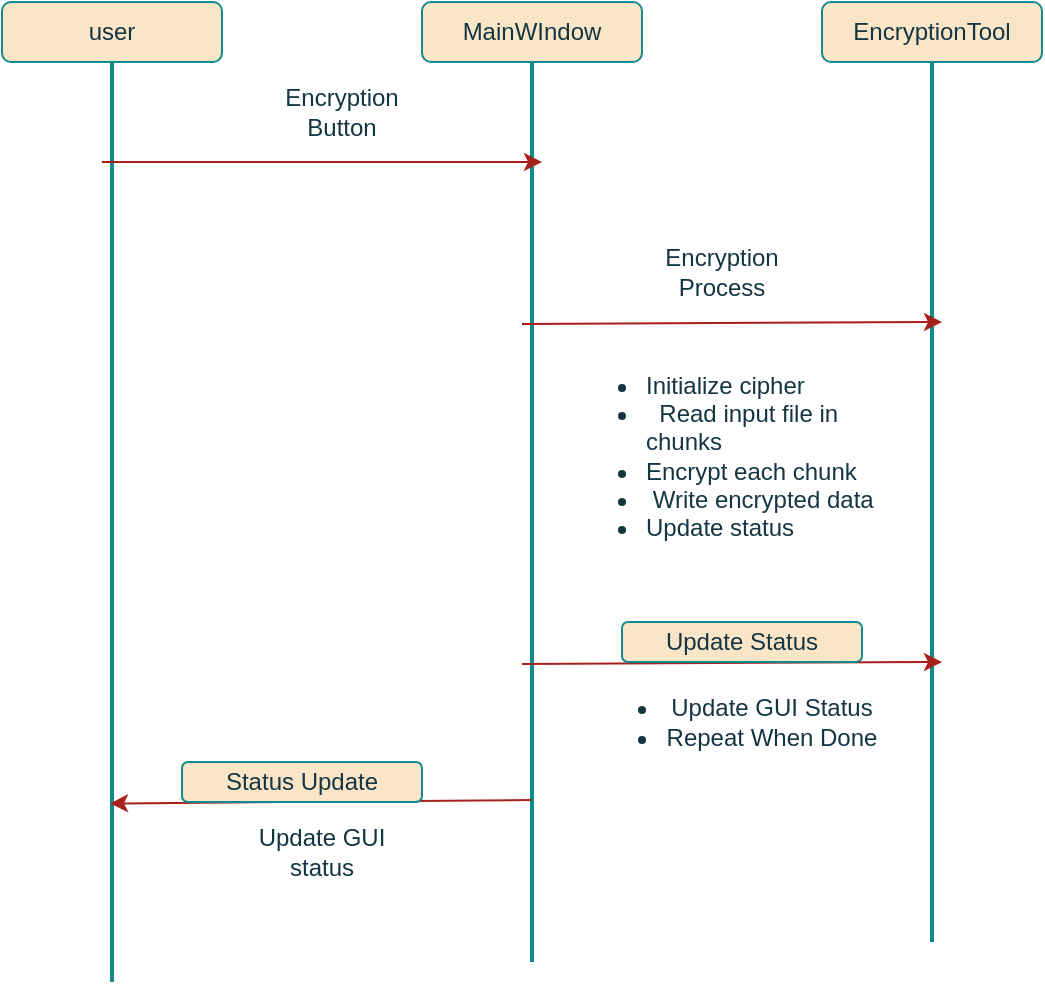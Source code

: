 <mxfile version="23.1.2" type="google">
  <diagram name="Page-1" id="2YBvvXClWsGukQMizWep">
    <mxGraphModel grid="1" page="1" gridSize="10" guides="1" tooltips="1" connect="1" arrows="1" fold="1" pageScale="1" pageWidth="850" pageHeight="1100" math="0" shadow="0">
      <root>
        <mxCell id="0" />
        <mxCell id="1" parent="0" />
        <mxCell id="NmwI4n3WDPNC0sMQpRA4-2" value="user" style="rounded=1;whiteSpace=wrap;html=1;labelBackgroundColor=none;fillColor=#FAE5C7;strokeColor=#0F8B8D;fontColor=#143642;" vertex="1" parent="1">
          <mxGeometry x="50" y="80" width="110" height="30" as="geometry" />
        </mxCell>
        <mxCell id="NmwI4n3WDPNC0sMQpRA4-3" value="MainWIndow" style="rounded=1;whiteSpace=wrap;html=1;labelBackgroundColor=none;fillColor=#FAE5C7;strokeColor=#0F8B8D;fontColor=#143642;" vertex="1" parent="1">
          <mxGeometry x="260" y="80" width="110" height="30" as="geometry" />
        </mxCell>
        <mxCell id="NmwI4n3WDPNC0sMQpRA4-4" value="EncryptionTool" style="rounded=1;whiteSpace=wrap;html=1;labelBackgroundColor=none;fillColor=#FAE5C7;strokeColor=#0F8B8D;fontColor=#143642;" vertex="1" parent="1">
          <mxGeometry x="460" y="80" width="110" height="30" as="geometry" />
        </mxCell>
        <mxCell id="NmwI4n3WDPNC0sMQpRA4-9" value="" style="line;strokeWidth=2;direction=south;html=1;labelBackgroundColor=none;fillColor=#FAE5C7;strokeColor=#0F8B8D;fontColor=#143642;" vertex="1" parent="1">
          <mxGeometry x="100" y="110" width="10" height="460" as="geometry" />
        </mxCell>
        <mxCell id="NmwI4n3WDPNC0sMQpRA4-10" value="" style="line;strokeWidth=2;direction=south;html=1;labelBackgroundColor=none;fillColor=#FAE5C7;strokeColor=#0F8B8D;fontColor=#143642;" vertex="1" parent="1">
          <mxGeometry x="310" y="110" width="10" height="450" as="geometry" />
        </mxCell>
        <mxCell id="NmwI4n3WDPNC0sMQpRA4-11" value="" style="line;strokeWidth=2;direction=south;html=1;labelBackgroundColor=none;fillColor=#FAE5C7;strokeColor=#0F8B8D;fontColor=#143642;" vertex="1" parent="1">
          <mxGeometry x="510" y="110" width="10" height="440" as="geometry" />
        </mxCell>
        <mxCell id="NmwI4n3WDPNC0sMQpRA4-13" value="Encryption Button" style="text;html=1;strokeColor=none;fillColor=none;align=center;verticalAlign=middle;whiteSpace=wrap;rounded=0;labelBackgroundColor=none;fontColor=#143642;" vertex="1" parent="1">
          <mxGeometry x="190" y="120" width="60" height="30" as="geometry" />
        </mxCell>
        <mxCell id="NmwI4n3WDPNC0sMQpRA4-19" value="" style="endArrow=classic;html=1;rounded=0;entryX=0.201;entryY=0.517;entryDx=0;entryDy=0;entryPerimeter=0;labelBackgroundColor=none;strokeColor=#A8201A;fontColor=default;" edge="1" parent="1">
          <mxGeometry width="50" height="50" relative="1" as="geometry">
            <mxPoint x="99.91" y="160" as="sourcePoint" />
            <mxPoint x="320.0" y="160.0" as="targetPoint" />
          </mxGeometry>
        </mxCell>
        <mxCell id="NmwI4n3WDPNC0sMQpRA4-20" value="" style="endArrow=classic;html=1;rounded=0;entryX=0.201;entryY=0.517;entryDx=0;entryDy=0;entryPerimeter=0;exitX=0.204;exitY=0.526;exitDx=0;exitDy=0;exitPerimeter=0;labelBackgroundColor=none;strokeColor=#A8201A;fontColor=default;" edge="1" parent="1">
          <mxGeometry width="50" height="50" relative="1" as="geometry">
            <mxPoint x="310" y="241" as="sourcePoint" />
            <mxPoint x="520" y="240" as="targetPoint" />
          </mxGeometry>
        </mxCell>
        <mxCell id="NmwI4n3WDPNC0sMQpRA4-21" value="Encryption Process" style="text;html=1;strokeColor=none;fillColor=none;align=center;verticalAlign=middle;whiteSpace=wrap;rounded=0;labelBackgroundColor=none;fontColor=#143642;" vertex="1" parent="1">
          <mxGeometry x="380" y="200" width="60" height="30" as="geometry" />
        </mxCell>
        <mxCell id="NmwI4n3WDPNC0sMQpRA4-22" value="&lt;ul&gt;&lt;li&gt;&lt;span style=&quot;background-color: initial;&quot;&gt;Initialize cipher&amp;nbsp; &amp;nbsp;&lt;/span&gt;&lt;br&gt;&lt;/li&gt;&lt;li&gt;&amp;nbsp; Read input file in chunks&amp;nbsp;&lt;/li&gt;&lt;li&gt;Encrypt each chunk&amp;nbsp;&amp;nbsp;&lt;/li&gt;&lt;li&gt;&amp;nbsp;Write encrypted data&amp;nbsp;&lt;/li&gt;&lt;li&gt;Update status&amp;nbsp;&lt;/li&gt;&lt;/ul&gt;" style="text;strokeColor=none;fillColor=none;html=1;whiteSpace=wrap;verticalAlign=middle;overflow=hidden;labelBackgroundColor=none;fontColor=#143642;" vertex="1" parent="1">
          <mxGeometry x="330" y="250" width="180" height="110" as="geometry" />
        </mxCell>
        <mxCell id="NmwI4n3WDPNC0sMQpRA4-25" value="" style="endArrow=classic;html=1;rounded=0;entryX=0.201;entryY=0.517;entryDx=0;entryDy=0;entryPerimeter=0;exitX=0.204;exitY=0.526;exitDx=0;exitDy=0;exitPerimeter=0;labelBackgroundColor=none;strokeColor=#A8201A;fontColor=default;" edge="1" parent="1">
          <mxGeometry width="50" height="50" relative="1" as="geometry">
            <mxPoint x="310" y="411" as="sourcePoint" />
            <mxPoint x="520" y="410" as="targetPoint" />
          </mxGeometry>
        </mxCell>
        <mxCell id="NmwI4n3WDPNC0sMQpRA4-28" value="Update Status" style="rounded=1;whiteSpace=wrap;html=1;labelBackgroundColor=none;fillColor=#FAE5C7;strokeColor=#0F8B8D;fontColor=#143642;" vertex="1" parent="1">
          <mxGeometry x="360" y="390" width="120" height="20" as="geometry" />
        </mxCell>
        <mxCell id="NmwI4n3WDPNC0sMQpRA4-29" value="&lt;ul&gt;&lt;li&gt;Update GUI Status&lt;/li&gt;&lt;li&gt;Repeat When Done&lt;/li&gt;&lt;/ul&gt;" style="text;html=1;strokeColor=none;fillColor=none;align=center;verticalAlign=middle;whiteSpace=wrap;rounded=0;labelBackgroundColor=none;fontColor=#143642;" vertex="1" parent="1">
          <mxGeometry x="340" y="420" width="150" height="40" as="geometry" />
        </mxCell>
        <mxCell id="NmwI4n3WDPNC0sMQpRA4-30" value="" style="endArrow=classic;html=1;rounded=0;entryX=0.806;entryY=0.596;entryDx=0;entryDy=0;entryPerimeter=0;exitX=0.82;exitY=0.517;exitDx=0;exitDy=0;exitPerimeter=0;labelBackgroundColor=none;strokeColor=#A8201A;fontColor=default;" edge="1" parent="1" source="NmwI4n3WDPNC0sMQpRA4-10" target="NmwI4n3WDPNC0sMQpRA4-9">
          <mxGeometry width="50" height="50" relative="1" as="geometry">
            <mxPoint x="320" y="510" as="sourcePoint" />
            <mxPoint x="370" y="460" as="targetPoint" />
          </mxGeometry>
        </mxCell>
        <mxCell id="NmwI4n3WDPNC0sMQpRA4-31" value="Status Update" style="rounded=1;whiteSpace=wrap;html=1;labelBackgroundColor=none;fillColor=#FAE5C7;strokeColor=#0F8B8D;fontColor=#143642;" vertex="1" parent="1">
          <mxGeometry x="140" y="460" width="120" height="20" as="geometry" />
        </mxCell>
        <mxCell id="NmwI4n3WDPNC0sMQpRA4-32" value="Update GUI status" style="text;html=1;strokeColor=none;fillColor=none;align=center;verticalAlign=middle;whiteSpace=wrap;rounded=0;labelBackgroundColor=none;fontColor=#143642;" vertex="1" parent="1">
          <mxGeometry x="160" y="490" width="100" height="30" as="geometry" />
        </mxCell>
      </root>
    </mxGraphModel>
  </diagram>
</mxfile>

